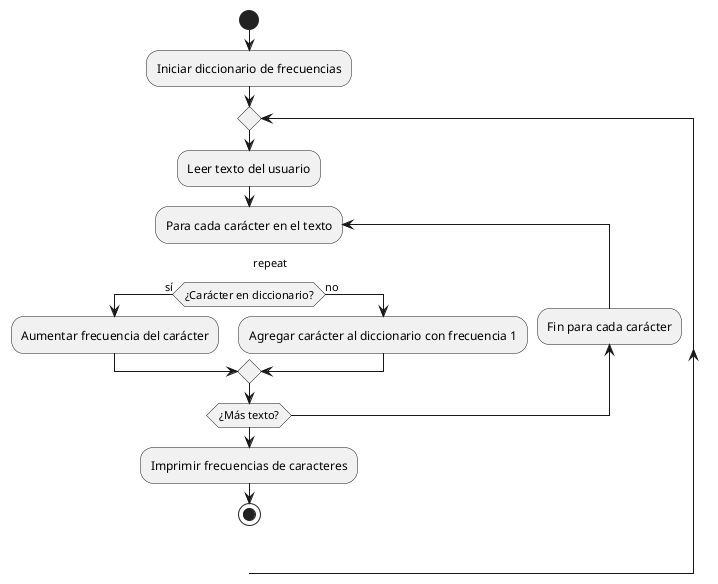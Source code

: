 @startuml
start
:Iniciar diccionario de frecuencias;
repeat
  :Leer texto del usuario;
  repeat :Para cada carácter en el texto;
    -[hidden]->repeat;
    if (¿Carácter en diccionario?) then (sí)
      :Aumentar frecuencia del carácter;
    else (no)
      :Agregar carácter al diccionario con frecuencia 1;
    endif
  backward :Fin para cada carácter;
repeat while (¿Más texto?)
:Imprimir frecuencias de caracteres;
stop
@enduml
